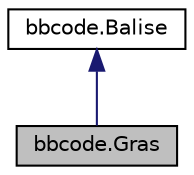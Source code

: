 digraph "bbcode.Gras"
{
 // LATEX_PDF_SIZE
  edge [fontname="Helvetica",fontsize="10",labelfontname="Helvetica",labelfontsize="10"];
  node [fontname="Helvetica",fontsize="10",shape=record];
  Node1 [label="bbcode.Gras",height=0.2,width=0.4,color="black", fillcolor="grey75", style="filled", fontcolor="black",tooltip=" "];
  Node2 -> Node1 [dir="back",color="midnightblue",fontsize="10",style="solid",fontname="Helvetica"];
  Node2 [label="bbcode.Balise",height=0.2,width=0.4,color="black", fillcolor="white", style="filled",URL="$interfacebbcode_1_1_balise.html",tooltip=" "];
}
